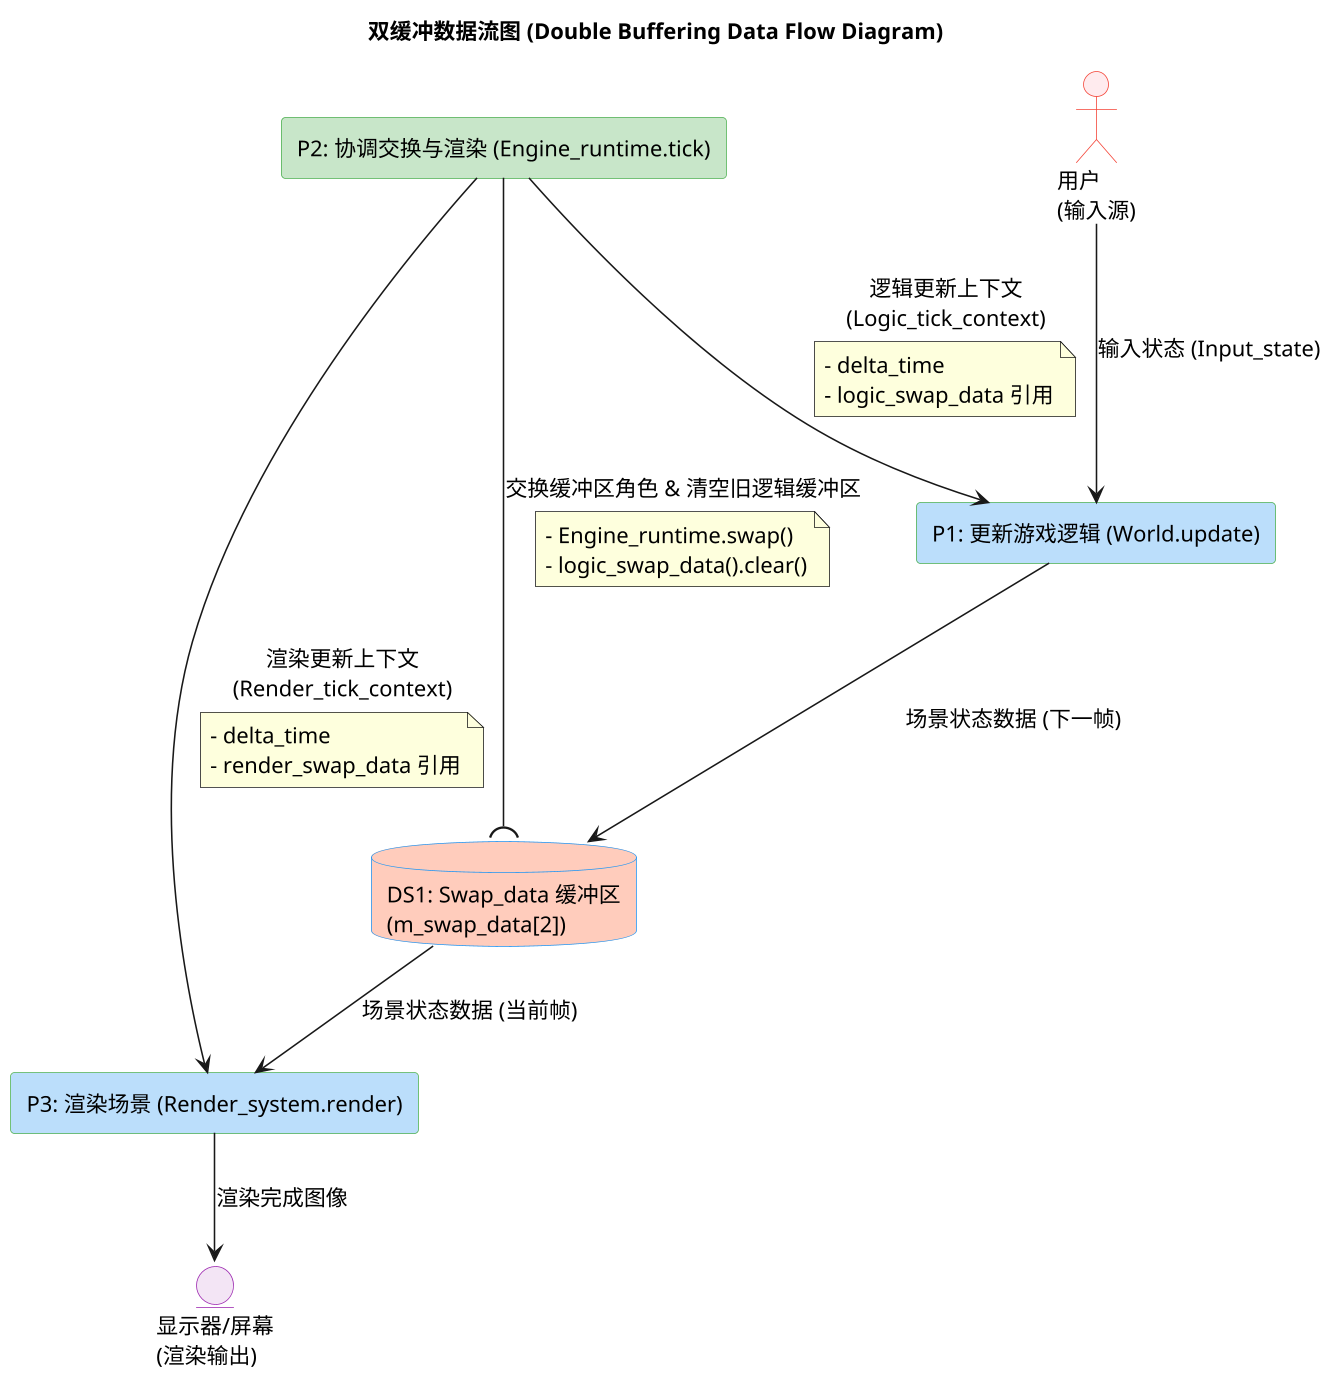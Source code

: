 @startuml
skinparam dpi 150
skinparam defaultFontName "Arial"
skinparam defaultFontSize 14
skinparam rectangleBorderColor #4CAF50
skinparam rectangleBackgroundColor #E8F5E9
skinparam databaseBorderColor #2196F3
skinparam databaseBackgroundColor #E3F2FD
skinparam actorBorderColor #F44336
skinparam actorBackgroundColor #FFEBEE
skinparam entityBorderColor #9C27B0
skinparam entityBackgroundColor #F3E5F5

title 双缓冲数据流图 (Double Buffering Data Flow Diagram)

' =====================================
' 外部实体 (External Entities)
' =====================================
actor User as "用户\n(输入源)"

entity Display as "显示器/屏幕\n(渲染输出)"

' =====================================
' 核心处理流程 (Processes)
' =====================================

rectangle "P1: 更新游戏逻辑 (World.update)" as LogicProcess #BBDEFB

rectangle "P2: 协调交换与渲染 (Engine_runtime.tick)" as OrchestrationProcess #C8E6C9

rectangle "P3: 渲染场景 (Render_system.render)" as RenderProcess #BBDEFB

' =====================================
' 数据存储 (Data Store)
' =====================================

database "DS1: Swap_data 缓冲区\n(m_swap_data[2])" as SwapDataBuffers #FFCCBC

' =====================================
' 数据流 (Data Flows)
' =====================================

' 1. 用户输入状态流入游戏逻辑
User --> LogicProcess : "输入状态 (Input_state)"

' 2. 协调进程触发游戏逻辑更新，并传递上下文数据
OrchestrationProcess --> LogicProcess : "逻辑更新上下文\n(Logic_tick_context)"
note on link
    - delta_time
    - logic_swap_data 引用
end note

' 3. 游戏逻辑将下一帧场景数据写入当前逻辑缓冲区
LogicProcess --> SwapDataBuffers : "场景状态数据 (下一帧)"

' 4. 协调进程执行缓冲区角色交换与清空操作
OrchestrationProcess --( SwapDataBuffers : "交换缓冲区角色 & 清空旧逻辑缓冲区"
note on link
    - Engine_runtime.swap()
    - logic_swap_data().clear()
end note

' 5. 协调进程触发渲染系统，并传递上下文数据
OrchestrationProcess --> RenderProcess : "渲染更新上下文\n(Render_tick_context)"
note on link
    - delta_time
    - render_swap_data 引用
end note

' 6. 渲染系统从当前渲染缓冲区读取上一帧的场景数据
SwapDataBuffers --> RenderProcess : "场景状态数据 (当前帧)"

' 7. 渲染系统将渲染结果输出到显示器
RenderProcess --> Display : "渲染完成图像"

' =====================================
' 流程说明 (Flow Description)
' =====================================


@enduml